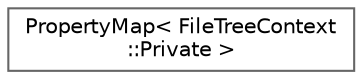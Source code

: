 digraph "Graphical Class Hierarchy"
{
 // INTERACTIVE_SVG=YES
 // LATEX_PDF_SIZE
  bgcolor="transparent";
  edge [fontname=Helvetica,fontsize=10,labelfontname=Helvetica,labelfontsize=10];
  node [fontname=Helvetica,fontsize=10,shape=box,height=0.2,width=0.4];
  rankdir="LR";
  Node0 [label="PropertyMap\< FileTreeContext\l::Private \>",height=0.2,width=0.4,color="grey40", fillcolor="white", style="filled",URL="$d5/dbf/class_property_map.html",tooltip=" "];
}
